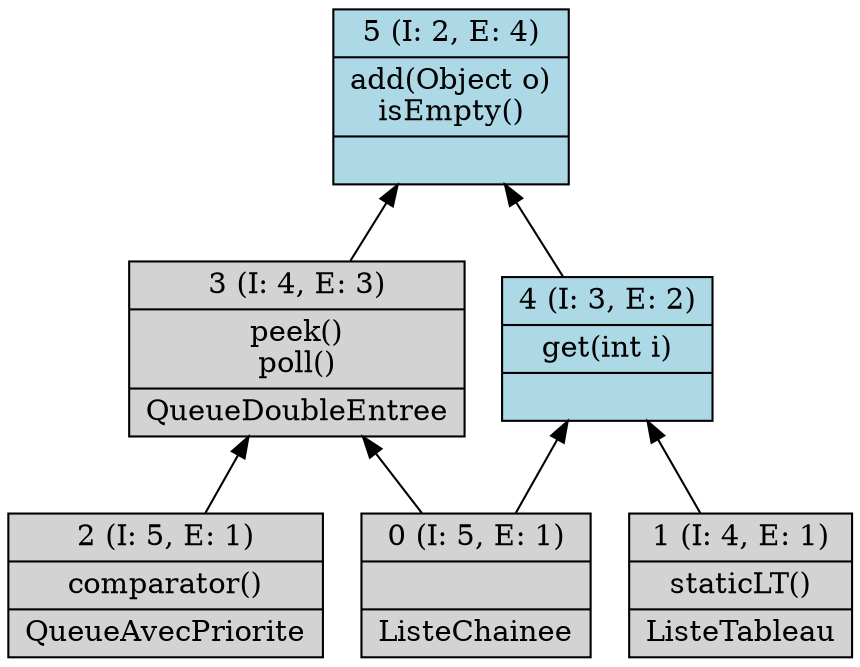 digraph G { 
	rankdir=BT;
0 [shape=record,style=filled,label="{0 (I: 5, E: 1)||ListeChainee\n}"];
1 [shape=record,style=filled,label="{1 (I: 4, E: 1)|staticLT()\n|ListeTableau\n}"];
2 [shape=record,style=filled,label="{2 (I: 5, E: 1)|comparator()\n|QueueAvecPriorite\n}"];
3 [shape=record,style=filled,label="{3 (I: 4, E: 3)|peek()\npoll()\n|QueueDoubleEntree\n}"];
4 [shape=record,style=filled,fillcolor=lightblue,label="{4 (I: 3, E: 2)|get(int i)\n|}"];
5 [shape=record,style=filled,fillcolor=lightblue,label="{5 (I: 2, E: 4)|add(Object o)\nisEmpty()\n|}"];
	0 -> 3
	0 -> 4
	1 -> 4
	2 -> 3
	3 -> 5
	4 -> 5
}